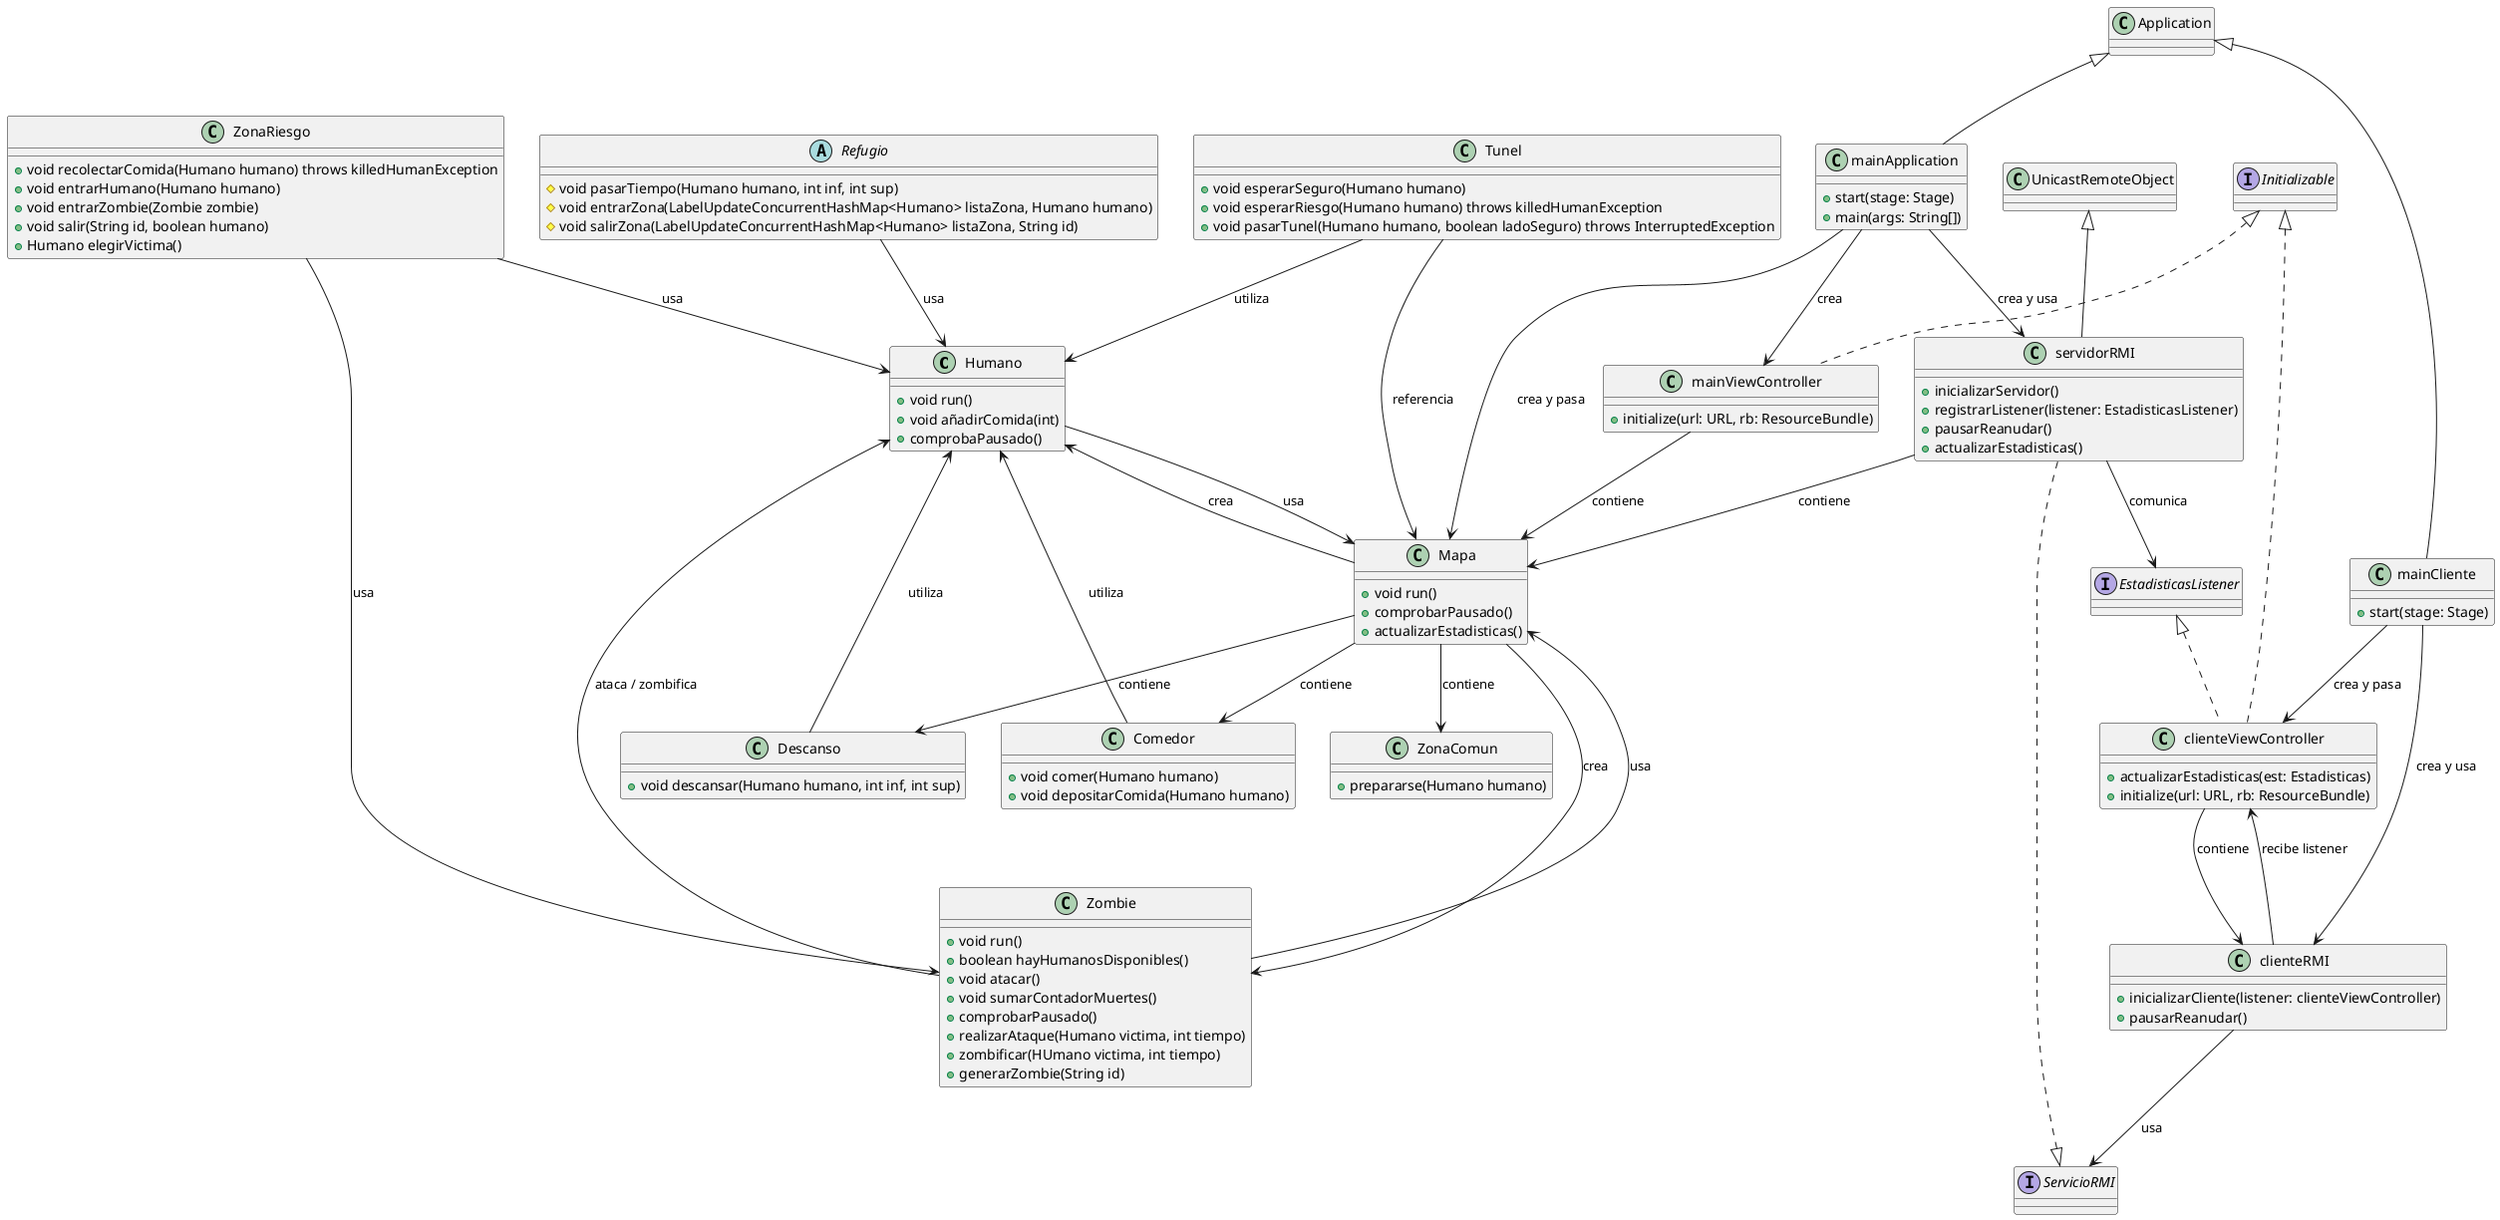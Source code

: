 @startuml
class Humano {
+ void run()
+ void añadirComida(int)
+ comprobaPausado()
}

class Zombie {
+ void run()
+ boolean hayHumanosDisponibles()
+ void atacar()
+ void sumarContadorMuertes()
+ comprobarPausado()
+ realizarAtaque(Humano victima, int tiempo)
+ zombificar(HUmano victima, int tiempo)
+ generarZombie(String id)
}

class Mapa {
+ void run()
+ comprobarPausado()
+ actualizarEstadisticas()
}

class ZonaRiesgo {
+ void recolectarComida(Humano humano) throws killedHumanException
+ void entrarHumano(Humano humano)
+ void entrarZombie(Zombie zombie)
+ void salir(String id, boolean humano)
+ Humano elegirVictima()
}

class Tunel {
+ void esperarSeguro(Humano humano)
+ void esperarRiesgo(Humano humano) throws killedHumanException
+ void pasarTunel(Humano humano, boolean ladoSeguro) throws InterruptedException
}

class Comedor {
+ void comer(Humano humano)
+ void depositarComida(Humano humano)
}


class Descanso {
+ void descansar(Humano humano, int inf, int sup)
}

abstract class Refugio {
# void pasarTiempo(Humano humano, int inf, int sup)
# void entrarZona(LabelUpdateConcurrentHashMap<Humano> listaZona, Humano humano)
# void salirZona(LabelUpdateConcurrentHashMap<Humano> listaZona, String id)
}

class ZonaComun {
+prepararse(Humano humano)
}

class clienteRMI {
    + inicializarCliente(listener: clienteViewController)
    + pausarReanudar()
}

class clienteViewController implements Initializable, EstadisticasListener {
    + actualizarEstadisticas(est: Estadisticas)
    + initialize(url: URL, rb: ResourceBundle)
}

class mainCliente extends Application {
    + start(stage: Stage)
}

class mainApplication extends Application {
    + start(stage: Stage)
    + main(args: String[])
}

class mainViewController implements Initializable {
    + initialize(url: URL, rb: ResourceBundle)
}

class servidorRMI extends UnicastRemoteObject implements ServicioRMI {
    + inicializarServidor()
    + registrarListener(listener: EstadisticasListener)
    + pausarReanudar()
    + actualizarEstadisticas()
}



clienteRMI --> ServicioRMI : usa
clienteRMI --> clienteViewController : recibe listener
clienteViewController --> clienteRMI : contiene

mainCliente --> clienteRMI : crea y usa
mainCliente --> clienteViewController : crea y pasa

mainApplication --> servidorRMI : crea y usa
mainApplication --> mainViewController : crea
mainApplication --> Mapa : crea y pasa

mainViewController --> Mapa : contiene

servidorRMI --> EstadisticasListener : comunica
servidorRMI --> Mapa : contiene

Humano --> Mapa : usa
Mapa --> Comedor : contiene
Mapa --> ZonaComun : contiene
Mapa --> Descanso : contiene
Mapa ---> Zombie : crea
Mapa --> Humano : crea
Zombie --> Mapa : usa
Zombie --> Humano : ataca / zombifica
ZonaRiesgo --> Humano : usa
ZonaRiesgo --> Zombie : usa
Tunel --> Humano : utiliza
Tunel --> Mapa : referencia
Comedor --> Humano : utiliza
Descanso --> Humano : utiliza
Refugio --> Humano : usa
@enduml